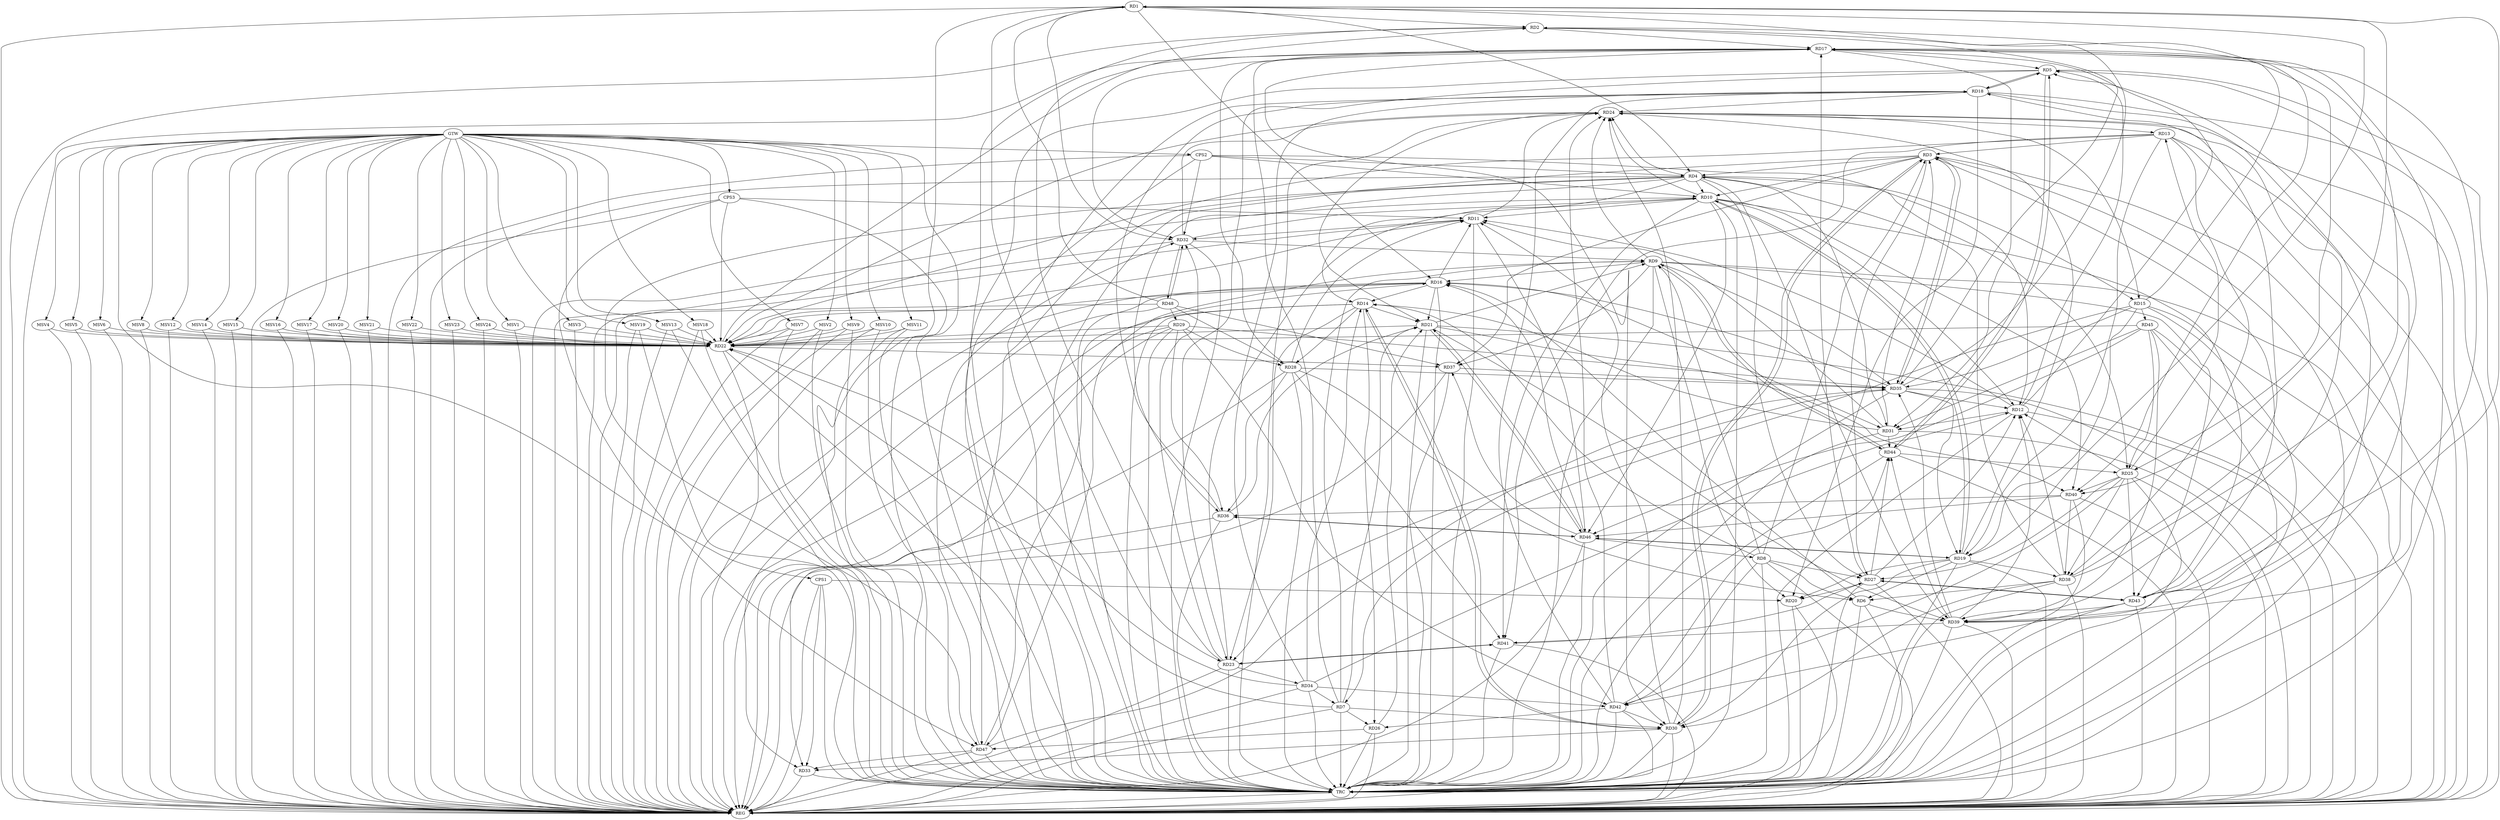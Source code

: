 strict digraph G {
  RD1 [ label="RD1" ];
  RD2 [ label="RD2" ];
  RD3 [ label="RD3" ];
  RD4 [ label="RD4" ];
  RD5 [ label="RD5" ];
  RD6 [ label="RD6" ];
  RD7 [ label="RD7" ];
  RD8 [ label="RD8" ];
  RD9 [ label="RD9" ];
  RD10 [ label="RD10" ];
  RD11 [ label="RD11" ];
  RD12 [ label="RD12" ];
  RD13 [ label="RD13" ];
  RD14 [ label="RD14" ];
  RD15 [ label="RD15" ];
  RD16 [ label="RD16" ];
  RD17 [ label="RD17" ];
  RD18 [ label="RD18" ];
  RD19 [ label="RD19" ];
  RD20 [ label="RD20" ];
  RD21 [ label="RD21" ];
  RD22 [ label="RD22" ];
  RD23 [ label="RD23" ];
  RD24 [ label="RD24" ];
  RD25 [ label="RD25" ];
  RD26 [ label="RD26" ];
  RD27 [ label="RD27" ];
  RD28 [ label="RD28" ];
  RD29 [ label="RD29" ];
  RD30 [ label="RD30" ];
  RD31 [ label="RD31" ];
  RD32 [ label="RD32" ];
  RD33 [ label="RD33" ];
  RD34 [ label="RD34" ];
  RD35 [ label="RD35" ];
  RD36 [ label="RD36" ];
  RD37 [ label="RD37" ];
  RD38 [ label="RD38" ];
  RD39 [ label="RD39" ];
  RD40 [ label="RD40" ];
  RD41 [ label="RD41" ];
  RD42 [ label="RD42" ];
  RD43 [ label="RD43" ];
  RD44 [ label="RD44" ];
  RD45 [ label="RD45" ];
  RD46 [ label="RD46" ];
  RD47 [ label="RD47" ];
  RD48 [ label="RD48" ];
  CPS1 [ label="CPS1" ];
  CPS2 [ label="CPS2" ];
  CPS3 [ label="CPS3" ];
  GTW [ label="GTW" ];
  REG [ label="REG" ];
  TRC [ label="TRC" ];
  MSV1 [ label="MSV1" ];
  MSV2 [ label="MSV2" ];
  MSV3 [ label="MSV3" ];
  MSV4 [ label="MSV4" ];
  MSV5 [ label="MSV5" ];
  MSV6 [ label="MSV6" ];
  MSV7 [ label="MSV7" ];
  MSV8 [ label="MSV8" ];
  MSV9 [ label="MSV9" ];
  MSV10 [ label="MSV10" ];
  MSV11 [ label="MSV11" ];
  MSV12 [ label="MSV12" ];
  MSV13 [ label="MSV13" ];
  MSV14 [ label="MSV14" ];
  MSV15 [ label="MSV15" ];
  MSV16 [ label="MSV16" ];
  MSV17 [ label="MSV17" ];
  MSV18 [ label="MSV18" ];
  MSV19 [ label="MSV19" ];
  MSV20 [ label="MSV20" ];
  MSV21 [ label="MSV21" ];
  MSV22 [ label="MSV22" ];
  MSV23 [ label="MSV23" ];
  MSV24 [ label="MSV24" ];
  RD1 -> RD2;
  RD1 -> RD4;
  RD1 -> RD16;
  RD19 -> RD1;
  RD1 -> RD23;
  RD1 -> RD32;
  RD35 -> RD1;
  RD39 -> RD1;
  RD1 -> RD40;
  RD48 -> RD1;
  RD2 -> RD17;
  RD23 -> RD2;
  RD2 -> RD25;
  RD2 -> RD35;
  RD43 -> RD2;
  RD3 -> RD4;
  RD8 -> RD3;
  RD3 -> RD10;
  RD13 -> RD3;
  RD3 -> RD27;
  RD3 -> RD30;
  RD30 -> RD3;
  RD31 -> RD3;
  RD3 -> RD35;
  RD35 -> RD3;
  RD3 -> RD37;
  RD43 -> RD3;
  RD3 -> RD47;
  RD4 -> RD10;
  RD4 -> RD14;
  RD4 -> RD15;
  RD4 -> RD24;
  RD4 -> RD25;
  RD4 -> RD27;
  RD4 -> RD31;
  RD4 -> RD36;
  RD38 -> RD4;
  RD4 -> RD39;
  RD4 -> RD47;
  RD12 -> RD5;
  RD17 -> RD5;
  RD5 -> RD18;
  RD18 -> RD5;
  RD5 -> RD23;
  RD39 -> RD5;
  RD43 -> RD5;
  RD5 -> RD44;
  RD44 -> RD5;
  RD8 -> RD6;
  RD6 -> RD16;
  RD19 -> RD6;
  RD28 -> RD6;
  RD38 -> RD6;
  RD6 -> RD39;
  RD7 -> RD9;
  RD15 -> RD7;
  RD7 -> RD17;
  RD7 -> RD21;
  RD7 -> RD22;
  RD7 -> RD26;
  RD7 -> RD30;
  RD34 -> RD7;
  RD8 -> RD9;
  RD8 -> RD14;
  RD8 -> RD27;
  RD8 -> RD42;
  RD46 -> RD8;
  RD9 -> RD16;
  RD9 -> RD20;
  RD21 -> RD9;
  RD9 -> RD24;
  RD32 -> RD9;
  RD9 -> RD35;
  RD9 -> RD37;
  RD9 -> RD43;
  RD9 -> RD44;
  RD44 -> RD9;
  RD9 -> RD47;
  RD10 -> RD11;
  RD10 -> RD12;
  RD10 -> RD19;
  RD19 -> RD10;
  RD23 -> RD10;
  RD10 -> RD24;
  RD32 -> RD10;
  RD10 -> RD40;
  RD10 -> RD41;
  RD10 -> RD43;
  RD10 -> RD46;
  RD12 -> RD11;
  RD16 -> RD11;
  RD22 -> RD11;
  RD11 -> RD24;
  RD28 -> RD11;
  RD30 -> RD11;
  RD31 -> RD11;
  RD11 -> RD32;
  RD11 -> RD46;
  RD12 -> RD17;
  RD25 -> RD12;
  RD27 -> RD12;
  RD12 -> RD31;
  RD34 -> RD12;
  RD35 -> RD12;
  RD38 -> RD12;
  RD39 -> RD12;
  RD13 -> RD19;
  RD13 -> RD22;
  RD24 -> RD13;
  RD25 -> RD13;
  RD13 -> RD38;
  RD13 -> RD41;
  RD16 -> RD14;
  RD14 -> RD21;
  RD14 -> RD23;
  RD14 -> RD26;
  RD14 -> RD28;
  RD14 -> RD30;
  RD30 -> RD14;
  RD31 -> RD14;
  RD34 -> RD14;
  RD15 -> RD17;
  RD15 -> RD19;
  RD24 -> RD15;
  RD15 -> RD35;
  RD15 -> RD45;
  RD16 -> RD21;
  RD16 -> RD22;
  RD16 -> RD31;
  RD16 -> RD33;
  RD35 -> RD16;
  RD46 -> RD16;
  RD47 -> RD16;
  RD22 -> RD17;
  RD27 -> RD17;
  RD28 -> RD17;
  RD17 -> RD30;
  RD17 -> RD31;
  RD17 -> RD32;
  RD38 -> RD17;
  RD17 -> RD40;
  RD18 -> RD20;
  RD18 -> RD24;
  RD34 -> RD18;
  RD36 -> RD18;
  RD38 -> RD18;
  RD18 -> RD39;
  RD42 -> RD18;
  RD19 -> RD20;
  RD19 -> RD24;
  RD19 -> RD30;
  RD35 -> RD19;
  RD19 -> RD38;
  RD19 -> RD46;
  RD46 -> RD19;
  RD27 -> RD20;
  RD21 -> RD22;
  RD24 -> RD21;
  RD26 -> RD21;
  RD36 -> RD21;
  RD21 -> RD39;
  RD21 -> RD40;
  RD21 -> RD46;
  RD46 -> RD21;
  RD24 -> RD22;
  RD29 -> RD22;
  RD34 -> RD22;
  RD22 -> RD37;
  RD45 -> RD22;
  RD23 -> RD32;
  RD23 -> RD34;
  RD35 -> RD23;
  RD23 -> RD41;
  RD41 -> RD23;
  RD30 -> RD24;
  RD32 -> RD24;
  RD24 -> RD39;
  RD42 -> RD24;
  RD25 -> RD27;
  RD25 -> RD38;
  RD25 -> RD40;
  RD25 -> RD42;
  RD25 -> RD43;
  RD44 -> RD25;
  RD45 -> RD25;
  RD42 -> RD26;
  RD26 -> RD47;
  RD41 -> RD27;
  RD27 -> RD43;
  RD43 -> RD27;
  RD27 -> RD44;
  RD29 -> RD28;
  RD28 -> RD35;
  RD28 -> RD36;
  RD28 -> RD41;
  RD48 -> RD28;
  RD29 -> RD33;
  RD29 -> RD35;
  RD29 -> RD36;
  RD29 -> RD42;
  RD48 -> RD29;
  RD30 -> RD33;
  RD38 -> RD30;
  RD42 -> RD30;
  RD31 -> RD44;
  RD45 -> RD31;
  RD47 -> RD32;
  RD32 -> RD48;
  RD48 -> RD32;
  RD47 -> RD33;
  RD34 -> RD42;
  RD37 -> RD35;
  RD39 -> RD35;
  RD47 -> RD35;
  RD40 -> RD36;
  RD36 -> RD46;
  RD46 -> RD36;
  RD46 -> RD37;
  RD48 -> RD37;
  RD40 -> RD38;
  RD39 -> RD41;
  RD43 -> RD39;
  RD39 -> RD44;
  RD45 -> RD39;
  RD40 -> RD46;
  RD43 -> RD42;
  RD42 -> RD44;
  RD45 -> RD46;
  CPS1 -> RD20;
  CPS1 -> RD33;
  CPS2 -> RD12;
  CPS2 -> RD4;
  CPS2 -> RD10;
  CPS2 -> RD32;
  CPS3 -> RD22;
  CPS3 -> RD47;
  CPS3 -> RD11;
  GTW -> CPS1;
  GTW -> CPS2;
  GTW -> CPS3;
  RD1 -> REG;
  RD2 -> REG;
  RD3 -> REG;
  RD4 -> REG;
  RD5 -> REG;
  RD6 -> REG;
  RD7 -> REG;
  RD8 -> REG;
  RD9 -> REG;
  RD10 -> REG;
  RD11 -> REG;
  RD12 -> REG;
  RD13 -> REG;
  RD14 -> REG;
  RD15 -> REG;
  RD16 -> REG;
  RD17 -> REG;
  RD18 -> REG;
  RD19 -> REG;
  RD20 -> REG;
  RD21 -> REG;
  RD22 -> REG;
  RD23 -> REG;
  RD24 -> REG;
  RD25 -> REG;
  RD26 -> REG;
  RD27 -> REG;
  RD28 -> REG;
  RD29 -> REG;
  RD30 -> REG;
  RD31 -> REG;
  RD32 -> REG;
  RD33 -> REG;
  RD34 -> REG;
  RD35 -> REG;
  RD36 -> REG;
  RD37 -> REG;
  RD38 -> REG;
  RD39 -> REG;
  RD40 -> REG;
  RD41 -> REG;
  RD42 -> REG;
  RD43 -> REG;
  RD44 -> REG;
  RD45 -> REG;
  RD46 -> REG;
  RD47 -> REG;
  RD48 -> REG;
  CPS1 -> REG;
  CPS2 -> REG;
  CPS3 -> REG;
  RD1 -> TRC;
  RD2 -> TRC;
  RD3 -> TRC;
  RD4 -> TRC;
  RD5 -> TRC;
  RD6 -> TRC;
  RD7 -> TRC;
  RD8 -> TRC;
  RD9 -> TRC;
  RD10 -> TRC;
  RD11 -> TRC;
  RD12 -> TRC;
  RD13 -> TRC;
  RD14 -> TRC;
  RD15 -> TRC;
  RD16 -> TRC;
  RD17 -> TRC;
  RD18 -> TRC;
  RD19 -> TRC;
  RD20 -> TRC;
  RD21 -> TRC;
  RD22 -> TRC;
  RD23 -> TRC;
  RD24 -> TRC;
  RD25 -> TRC;
  RD26 -> TRC;
  RD27 -> TRC;
  RD28 -> TRC;
  RD29 -> TRC;
  RD30 -> TRC;
  RD31 -> TRC;
  RD32 -> TRC;
  RD33 -> TRC;
  RD34 -> TRC;
  RD35 -> TRC;
  RD36 -> TRC;
  RD37 -> TRC;
  RD38 -> TRC;
  RD39 -> TRC;
  RD40 -> TRC;
  RD41 -> TRC;
  RD42 -> TRC;
  RD43 -> TRC;
  RD44 -> TRC;
  RD45 -> TRC;
  RD46 -> TRC;
  RD47 -> TRC;
  RD48 -> TRC;
  CPS1 -> TRC;
  CPS2 -> TRC;
  CPS3 -> TRC;
  GTW -> TRC;
  TRC -> REG;
  MSV1 -> RD22;
  MSV2 -> RD22;
  MSV3 -> RD22;
  MSV4 -> RD22;
  MSV5 -> RD22;
  GTW -> MSV1;
  MSV1 -> REG;
  GTW -> MSV2;
  MSV2 -> REG;
  MSV2 -> TRC;
  GTW -> MSV3;
  MSV3 -> REG;
  GTW -> MSV4;
  MSV4 -> REG;
  GTW -> MSV5;
  MSV5 -> REG;
  MSV6 -> RD22;
  MSV7 -> RD22;
  MSV8 -> RD22;
  GTW -> MSV6;
  MSV6 -> REG;
  GTW -> MSV7;
  MSV7 -> REG;
  MSV7 -> TRC;
  GTW -> MSV8;
  MSV8 -> REG;
  MSV9 -> RD22;
  GTW -> MSV9;
  MSV9 -> REG;
  MSV9 -> TRC;
  MSV10 -> RD22;
  MSV11 -> RD22;
  MSV12 -> RD22;
  MSV13 -> RD22;
  GTW -> MSV10;
  MSV10 -> REG;
  MSV10 -> TRC;
  GTW -> MSV11;
  MSV11 -> REG;
  MSV11 -> TRC;
  GTW -> MSV12;
  MSV12 -> REG;
  GTW -> MSV13;
  MSV13 -> REG;
  MSV13 -> TRC;
  MSV14 -> RD22;
  MSV15 -> RD22;
  MSV16 -> RD22;
  GTW -> MSV14;
  MSV14 -> REG;
  GTW -> MSV15;
  MSV15 -> REG;
  GTW -> MSV16;
  MSV16 -> REG;
  MSV17 -> RD22;
  MSV18 -> RD22;
  GTW -> MSV17;
  MSV17 -> REG;
  GTW -> MSV18;
  MSV18 -> REG;
  MSV18 -> TRC;
  MSV19 -> RD22;
  MSV20 -> RD22;
  MSV21 -> RD22;
  MSV22 -> RD22;
  MSV23 -> RD22;
  GTW -> MSV19;
  MSV19 -> REG;
  MSV19 -> TRC;
  GTW -> MSV20;
  MSV20 -> REG;
  GTW -> MSV21;
  MSV21 -> REG;
  GTW -> MSV22;
  MSV22 -> REG;
  GTW -> MSV23;
  MSV23 -> REG;
  MSV24 -> RD22;
  GTW -> MSV24;
  MSV24 -> REG;
}
